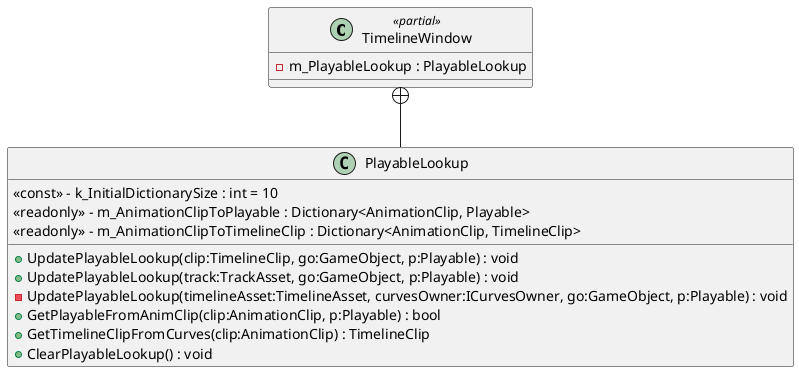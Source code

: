 @startuml
class TimelineWindow <<partial>> {
    - m_PlayableLookup : PlayableLookup
}
class PlayableLookup {
    <<const>> - k_InitialDictionarySize : int = 10
    <<readonly>> - m_AnimationClipToPlayable : Dictionary<AnimationClip, Playable>
    <<readonly>> - m_AnimationClipToTimelineClip : Dictionary<AnimationClip, TimelineClip>
    + UpdatePlayableLookup(clip:TimelineClip, go:GameObject, p:Playable) : void
    + UpdatePlayableLookup(track:TrackAsset, go:GameObject, p:Playable) : void
    - UpdatePlayableLookup(timelineAsset:TimelineAsset, curvesOwner:ICurvesOwner, go:GameObject, p:Playable) : void
    + GetPlayableFromAnimClip(clip:AnimationClip, p:Playable) : bool
    + GetTimelineClipFromCurves(clip:AnimationClip) : TimelineClip
    + ClearPlayableLookup() : void
}
TimelineWindow +-- PlayableLookup
@enduml
